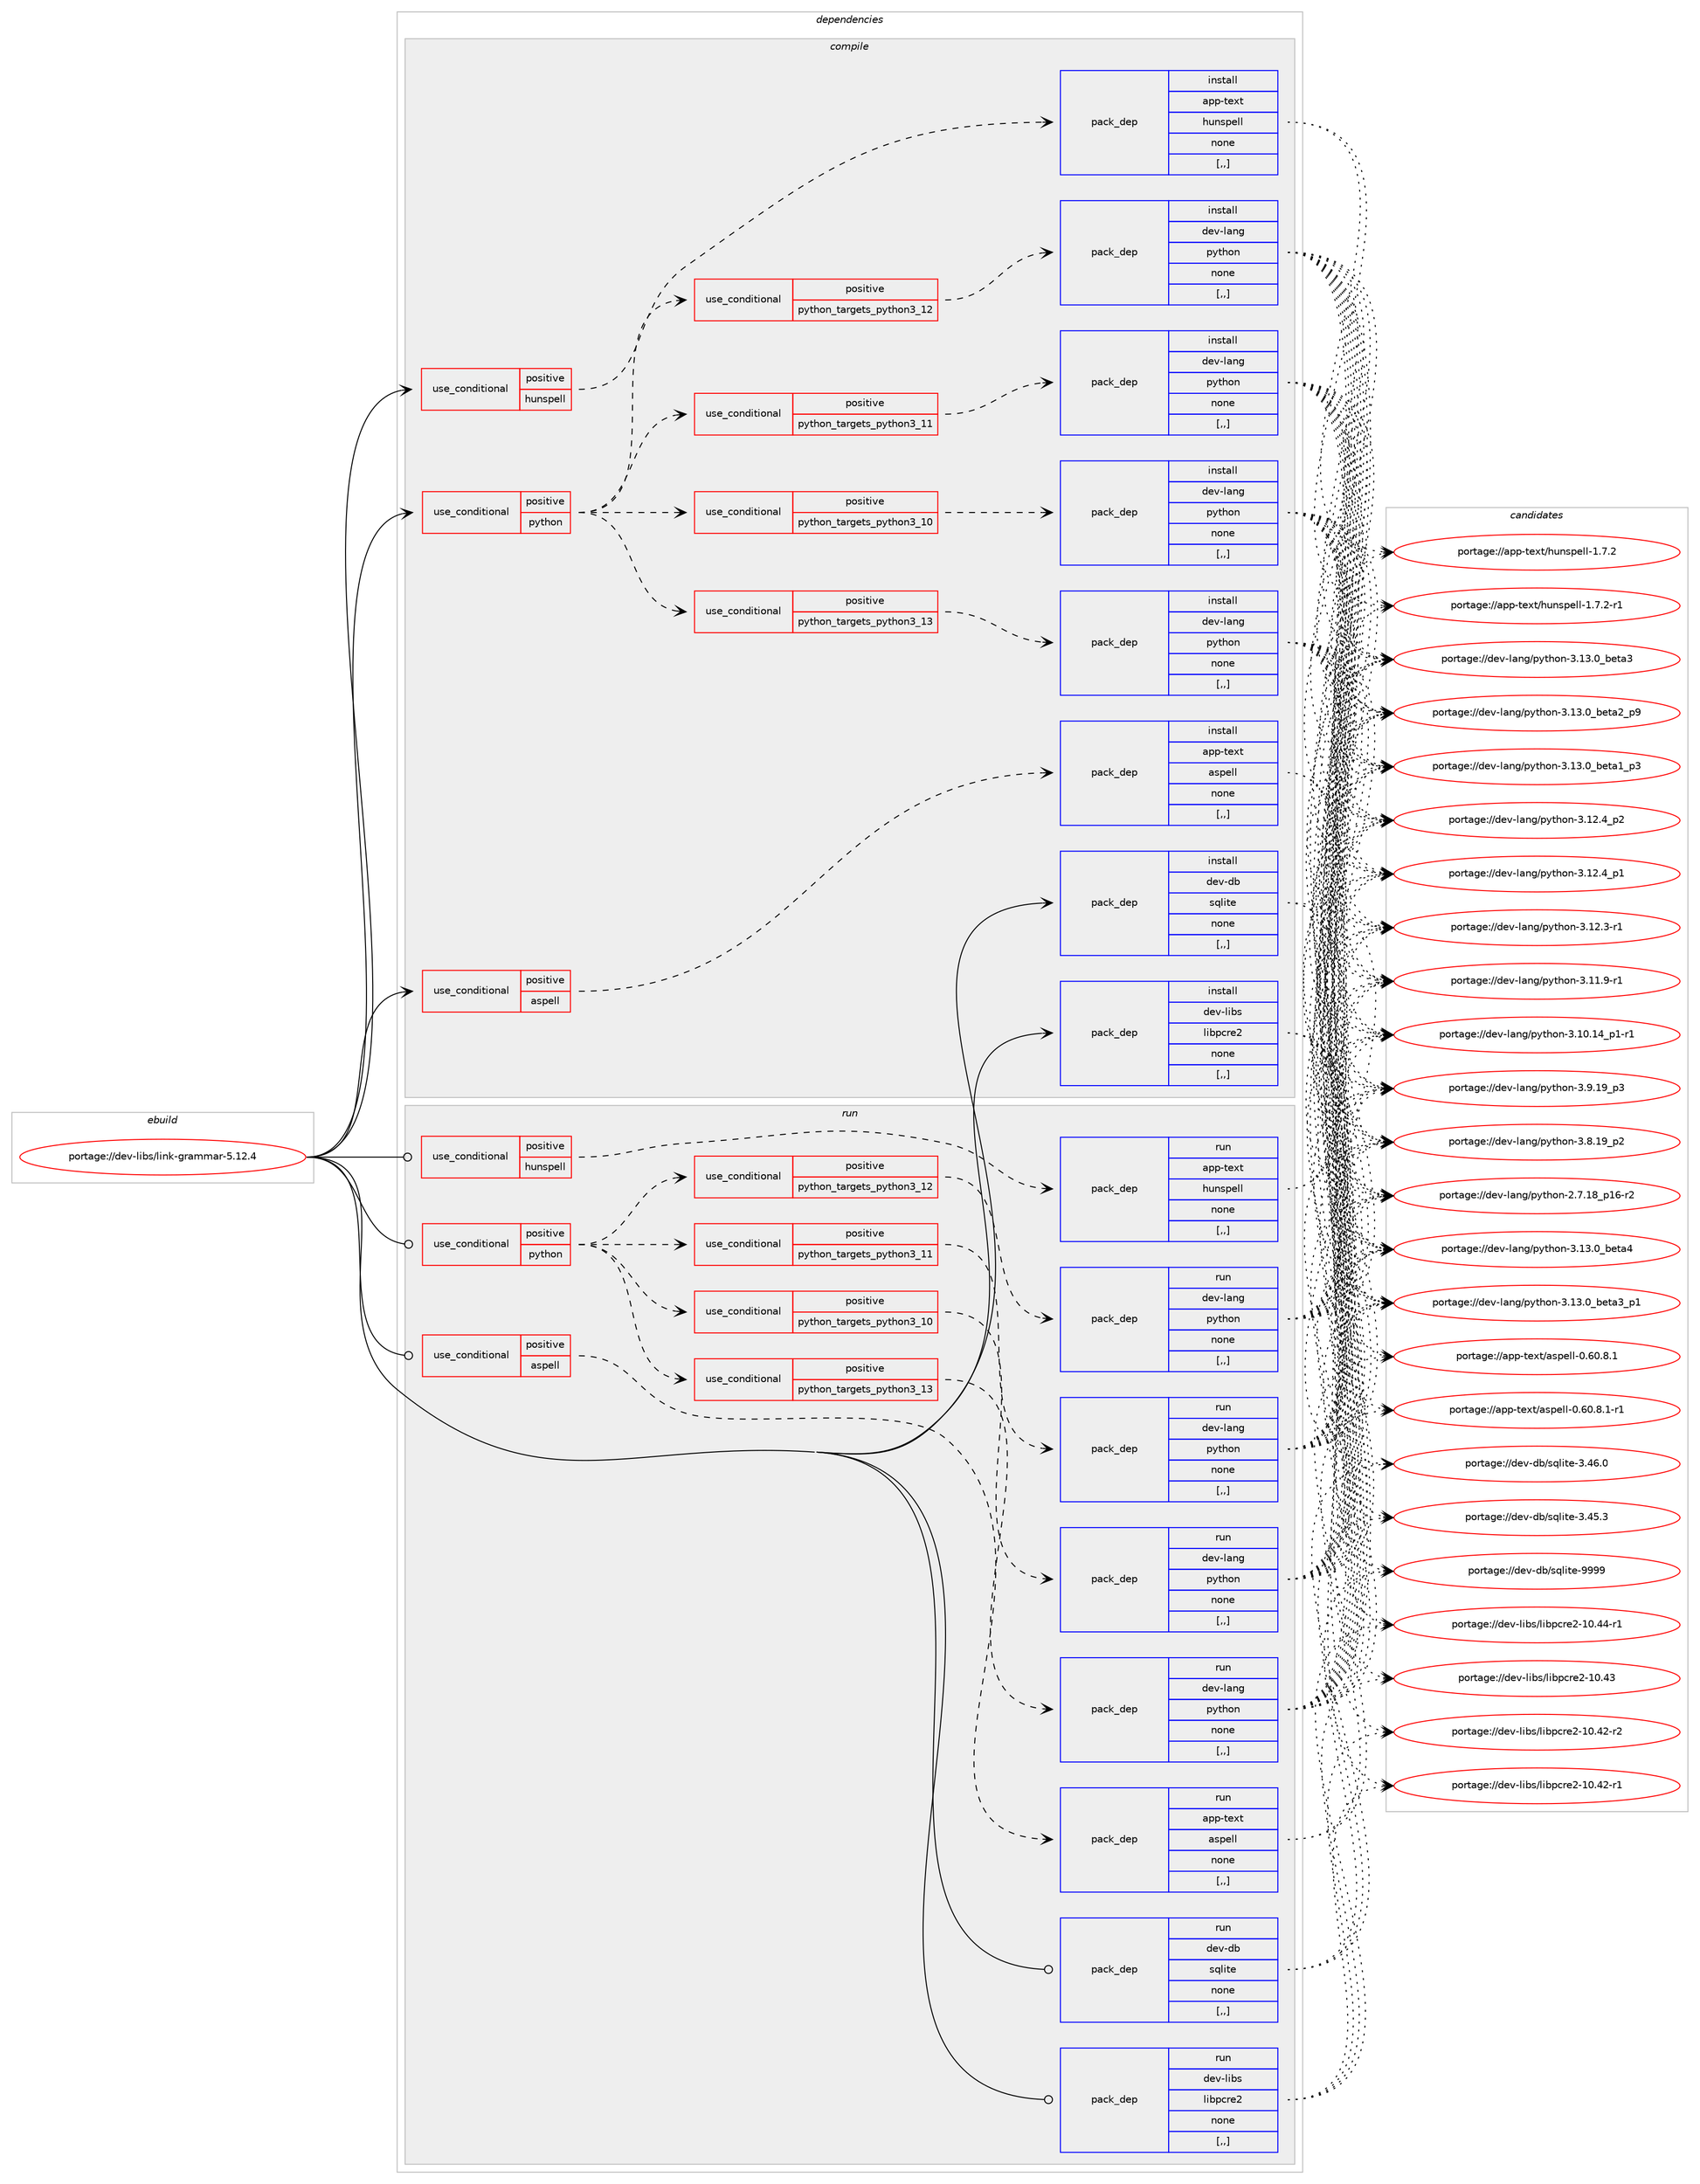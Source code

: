 digraph prolog {

# *************
# Graph options
# *************

newrank=true;
concentrate=true;
compound=true;
graph [rankdir=LR,fontname=Helvetica,fontsize=10,ranksep=1.5];#, ranksep=2.5, nodesep=0.2];
edge  [arrowhead=vee];
node  [fontname=Helvetica,fontsize=10];

# **********
# The ebuild
# **********

subgraph cluster_leftcol {
color=gray;
label=<<i>ebuild</i>>;
id [label="portage://dev-libs/link-grammar-5.12.4", color=red, width=4, href="../dev-libs/link-grammar-5.12.4.svg"];
}

# ****************
# The dependencies
# ****************

subgraph cluster_midcol {
color=gray;
label=<<i>dependencies</i>>;
subgraph cluster_compile {
fillcolor="#eeeeee";
style=filled;
label=<<i>compile</i>>;
subgraph cond27642 {
dependency112433 [label=<<TABLE BORDER="0" CELLBORDER="1" CELLSPACING="0" CELLPADDING="4"><TR><TD ROWSPAN="3" CELLPADDING="10">use_conditional</TD></TR><TR><TD>positive</TD></TR><TR><TD>aspell</TD></TR></TABLE>>, shape=none, color=red];
subgraph pack83594 {
dependency112434 [label=<<TABLE BORDER="0" CELLBORDER="1" CELLSPACING="0" CELLPADDING="4" WIDTH="220"><TR><TD ROWSPAN="6" CELLPADDING="30">pack_dep</TD></TR><TR><TD WIDTH="110">install</TD></TR><TR><TD>app-text</TD></TR><TR><TD>aspell</TD></TR><TR><TD>none</TD></TR><TR><TD>[,,]</TD></TR></TABLE>>, shape=none, color=blue];
}
dependency112433:e -> dependency112434:w [weight=20,style="dashed",arrowhead="vee"];
}
id:e -> dependency112433:w [weight=20,style="solid",arrowhead="vee"];
subgraph cond27643 {
dependency112435 [label=<<TABLE BORDER="0" CELLBORDER="1" CELLSPACING="0" CELLPADDING="4"><TR><TD ROWSPAN="3" CELLPADDING="10">use_conditional</TD></TR><TR><TD>positive</TD></TR><TR><TD>hunspell</TD></TR></TABLE>>, shape=none, color=red];
subgraph pack83595 {
dependency112436 [label=<<TABLE BORDER="0" CELLBORDER="1" CELLSPACING="0" CELLPADDING="4" WIDTH="220"><TR><TD ROWSPAN="6" CELLPADDING="30">pack_dep</TD></TR><TR><TD WIDTH="110">install</TD></TR><TR><TD>app-text</TD></TR><TR><TD>hunspell</TD></TR><TR><TD>none</TD></TR><TR><TD>[,,]</TD></TR></TABLE>>, shape=none, color=blue];
}
dependency112435:e -> dependency112436:w [weight=20,style="dashed",arrowhead="vee"];
}
id:e -> dependency112435:w [weight=20,style="solid",arrowhead="vee"];
subgraph cond27644 {
dependency112437 [label=<<TABLE BORDER="0" CELLBORDER="1" CELLSPACING="0" CELLPADDING="4"><TR><TD ROWSPAN="3" CELLPADDING="10">use_conditional</TD></TR><TR><TD>positive</TD></TR><TR><TD>python</TD></TR></TABLE>>, shape=none, color=red];
subgraph cond27645 {
dependency112438 [label=<<TABLE BORDER="0" CELLBORDER="1" CELLSPACING="0" CELLPADDING="4"><TR><TD ROWSPAN="3" CELLPADDING="10">use_conditional</TD></TR><TR><TD>positive</TD></TR><TR><TD>python_targets_python3_10</TD></TR></TABLE>>, shape=none, color=red];
subgraph pack83596 {
dependency112439 [label=<<TABLE BORDER="0" CELLBORDER="1" CELLSPACING="0" CELLPADDING="4" WIDTH="220"><TR><TD ROWSPAN="6" CELLPADDING="30">pack_dep</TD></TR><TR><TD WIDTH="110">install</TD></TR><TR><TD>dev-lang</TD></TR><TR><TD>python</TD></TR><TR><TD>none</TD></TR><TR><TD>[,,]</TD></TR></TABLE>>, shape=none, color=blue];
}
dependency112438:e -> dependency112439:w [weight=20,style="dashed",arrowhead="vee"];
}
dependency112437:e -> dependency112438:w [weight=20,style="dashed",arrowhead="vee"];
subgraph cond27646 {
dependency112440 [label=<<TABLE BORDER="0" CELLBORDER="1" CELLSPACING="0" CELLPADDING="4"><TR><TD ROWSPAN="3" CELLPADDING="10">use_conditional</TD></TR><TR><TD>positive</TD></TR><TR><TD>python_targets_python3_11</TD></TR></TABLE>>, shape=none, color=red];
subgraph pack83597 {
dependency112441 [label=<<TABLE BORDER="0" CELLBORDER="1" CELLSPACING="0" CELLPADDING="4" WIDTH="220"><TR><TD ROWSPAN="6" CELLPADDING="30">pack_dep</TD></TR><TR><TD WIDTH="110">install</TD></TR><TR><TD>dev-lang</TD></TR><TR><TD>python</TD></TR><TR><TD>none</TD></TR><TR><TD>[,,]</TD></TR></TABLE>>, shape=none, color=blue];
}
dependency112440:e -> dependency112441:w [weight=20,style="dashed",arrowhead="vee"];
}
dependency112437:e -> dependency112440:w [weight=20,style="dashed",arrowhead="vee"];
subgraph cond27647 {
dependency112442 [label=<<TABLE BORDER="0" CELLBORDER="1" CELLSPACING="0" CELLPADDING="4"><TR><TD ROWSPAN="3" CELLPADDING="10">use_conditional</TD></TR><TR><TD>positive</TD></TR><TR><TD>python_targets_python3_12</TD></TR></TABLE>>, shape=none, color=red];
subgraph pack83598 {
dependency112443 [label=<<TABLE BORDER="0" CELLBORDER="1" CELLSPACING="0" CELLPADDING="4" WIDTH="220"><TR><TD ROWSPAN="6" CELLPADDING="30">pack_dep</TD></TR><TR><TD WIDTH="110">install</TD></TR><TR><TD>dev-lang</TD></TR><TR><TD>python</TD></TR><TR><TD>none</TD></TR><TR><TD>[,,]</TD></TR></TABLE>>, shape=none, color=blue];
}
dependency112442:e -> dependency112443:w [weight=20,style="dashed",arrowhead="vee"];
}
dependency112437:e -> dependency112442:w [weight=20,style="dashed",arrowhead="vee"];
subgraph cond27648 {
dependency112444 [label=<<TABLE BORDER="0" CELLBORDER="1" CELLSPACING="0" CELLPADDING="4"><TR><TD ROWSPAN="3" CELLPADDING="10">use_conditional</TD></TR><TR><TD>positive</TD></TR><TR><TD>python_targets_python3_13</TD></TR></TABLE>>, shape=none, color=red];
subgraph pack83599 {
dependency112445 [label=<<TABLE BORDER="0" CELLBORDER="1" CELLSPACING="0" CELLPADDING="4" WIDTH="220"><TR><TD ROWSPAN="6" CELLPADDING="30">pack_dep</TD></TR><TR><TD WIDTH="110">install</TD></TR><TR><TD>dev-lang</TD></TR><TR><TD>python</TD></TR><TR><TD>none</TD></TR><TR><TD>[,,]</TD></TR></TABLE>>, shape=none, color=blue];
}
dependency112444:e -> dependency112445:w [weight=20,style="dashed",arrowhead="vee"];
}
dependency112437:e -> dependency112444:w [weight=20,style="dashed",arrowhead="vee"];
}
id:e -> dependency112437:w [weight=20,style="solid",arrowhead="vee"];
subgraph pack83600 {
dependency112446 [label=<<TABLE BORDER="0" CELLBORDER="1" CELLSPACING="0" CELLPADDING="4" WIDTH="220"><TR><TD ROWSPAN="6" CELLPADDING="30">pack_dep</TD></TR><TR><TD WIDTH="110">install</TD></TR><TR><TD>dev-db</TD></TR><TR><TD>sqlite</TD></TR><TR><TD>none</TD></TR><TR><TD>[,,]</TD></TR></TABLE>>, shape=none, color=blue];
}
id:e -> dependency112446:w [weight=20,style="solid",arrowhead="vee"];
subgraph pack83601 {
dependency112447 [label=<<TABLE BORDER="0" CELLBORDER="1" CELLSPACING="0" CELLPADDING="4" WIDTH="220"><TR><TD ROWSPAN="6" CELLPADDING="30">pack_dep</TD></TR><TR><TD WIDTH="110">install</TD></TR><TR><TD>dev-libs</TD></TR><TR><TD>libpcre2</TD></TR><TR><TD>none</TD></TR><TR><TD>[,,]</TD></TR></TABLE>>, shape=none, color=blue];
}
id:e -> dependency112447:w [weight=20,style="solid",arrowhead="vee"];
}
subgraph cluster_compileandrun {
fillcolor="#eeeeee";
style=filled;
label=<<i>compile and run</i>>;
}
subgraph cluster_run {
fillcolor="#eeeeee";
style=filled;
label=<<i>run</i>>;
subgraph cond27649 {
dependency112448 [label=<<TABLE BORDER="0" CELLBORDER="1" CELLSPACING="0" CELLPADDING="4"><TR><TD ROWSPAN="3" CELLPADDING="10">use_conditional</TD></TR><TR><TD>positive</TD></TR><TR><TD>aspell</TD></TR></TABLE>>, shape=none, color=red];
subgraph pack83602 {
dependency112449 [label=<<TABLE BORDER="0" CELLBORDER="1" CELLSPACING="0" CELLPADDING="4" WIDTH="220"><TR><TD ROWSPAN="6" CELLPADDING="30">pack_dep</TD></TR><TR><TD WIDTH="110">run</TD></TR><TR><TD>app-text</TD></TR><TR><TD>aspell</TD></TR><TR><TD>none</TD></TR><TR><TD>[,,]</TD></TR></TABLE>>, shape=none, color=blue];
}
dependency112448:e -> dependency112449:w [weight=20,style="dashed",arrowhead="vee"];
}
id:e -> dependency112448:w [weight=20,style="solid",arrowhead="odot"];
subgraph cond27650 {
dependency112450 [label=<<TABLE BORDER="0" CELLBORDER="1" CELLSPACING="0" CELLPADDING="4"><TR><TD ROWSPAN="3" CELLPADDING="10">use_conditional</TD></TR><TR><TD>positive</TD></TR><TR><TD>hunspell</TD></TR></TABLE>>, shape=none, color=red];
subgraph pack83603 {
dependency112451 [label=<<TABLE BORDER="0" CELLBORDER="1" CELLSPACING="0" CELLPADDING="4" WIDTH="220"><TR><TD ROWSPAN="6" CELLPADDING="30">pack_dep</TD></TR><TR><TD WIDTH="110">run</TD></TR><TR><TD>app-text</TD></TR><TR><TD>hunspell</TD></TR><TR><TD>none</TD></TR><TR><TD>[,,]</TD></TR></TABLE>>, shape=none, color=blue];
}
dependency112450:e -> dependency112451:w [weight=20,style="dashed",arrowhead="vee"];
}
id:e -> dependency112450:w [weight=20,style="solid",arrowhead="odot"];
subgraph cond27651 {
dependency112452 [label=<<TABLE BORDER="0" CELLBORDER="1" CELLSPACING="0" CELLPADDING="4"><TR><TD ROWSPAN="3" CELLPADDING="10">use_conditional</TD></TR><TR><TD>positive</TD></TR><TR><TD>python</TD></TR></TABLE>>, shape=none, color=red];
subgraph cond27652 {
dependency112453 [label=<<TABLE BORDER="0" CELLBORDER="1" CELLSPACING="0" CELLPADDING="4"><TR><TD ROWSPAN="3" CELLPADDING="10">use_conditional</TD></TR><TR><TD>positive</TD></TR><TR><TD>python_targets_python3_10</TD></TR></TABLE>>, shape=none, color=red];
subgraph pack83604 {
dependency112454 [label=<<TABLE BORDER="0" CELLBORDER="1" CELLSPACING="0" CELLPADDING="4" WIDTH="220"><TR><TD ROWSPAN="6" CELLPADDING="30">pack_dep</TD></TR><TR><TD WIDTH="110">run</TD></TR><TR><TD>dev-lang</TD></TR><TR><TD>python</TD></TR><TR><TD>none</TD></TR><TR><TD>[,,]</TD></TR></TABLE>>, shape=none, color=blue];
}
dependency112453:e -> dependency112454:w [weight=20,style="dashed",arrowhead="vee"];
}
dependency112452:e -> dependency112453:w [weight=20,style="dashed",arrowhead="vee"];
subgraph cond27653 {
dependency112455 [label=<<TABLE BORDER="0" CELLBORDER="1" CELLSPACING="0" CELLPADDING="4"><TR><TD ROWSPAN="3" CELLPADDING="10">use_conditional</TD></TR><TR><TD>positive</TD></TR><TR><TD>python_targets_python3_11</TD></TR></TABLE>>, shape=none, color=red];
subgraph pack83605 {
dependency112456 [label=<<TABLE BORDER="0" CELLBORDER="1" CELLSPACING="0" CELLPADDING="4" WIDTH="220"><TR><TD ROWSPAN="6" CELLPADDING="30">pack_dep</TD></TR><TR><TD WIDTH="110">run</TD></TR><TR><TD>dev-lang</TD></TR><TR><TD>python</TD></TR><TR><TD>none</TD></TR><TR><TD>[,,]</TD></TR></TABLE>>, shape=none, color=blue];
}
dependency112455:e -> dependency112456:w [weight=20,style="dashed",arrowhead="vee"];
}
dependency112452:e -> dependency112455:w [weight=20,style="dashed",arrowhead="vee"];
subgraph cond27654 {
dependency112457 [label=<<TABLE BORDER="0" CELLBORDER="1" CELLSPACING="0" CELLPADDING="4"><TR><TD ROWSPAN="3" CELLPADDING="10">use_conditional</TD></TR><TR><TD>positive</TD></TR><TR><TD>python_targets_python3_12</TD></TR></TABLE>>, shape=none, color=red];
subgraph pack83606 {
dependency112458 [label=<<TABLE BORDER="0" CELLBORDER="1" CELLSPACING="0" CELLPADDING="4" WIDTH="220"><TR><TD ROWSPAN="6" CELLPADDING="30">pack_dep</TD></TR><TR><TD WIDTH="110">run</TD></TR><TR><TD>dev-lang</TD></TR><TR><TD>python</TD></TR><TR><TD>none</TD></TR><TR><TD>[,,]</TD></TR></TABLE>>, shape=none, color=blue];
}
dependency112457:e -> dependency112458:w [weight=20,style="dashed",arrowhead="vee"];
}
dependency112452:e -> dependency112457:w [weight=20,style="dashed",arrowhead="vee"];
subgraph cond27655 {
dependency112459 [label=<<TABLE BORDER="0" CELLBORDER="1" CELLSPACING="0" CELLPADDING="4"><TR><TD ROWSPAN="3" CELLPADDING="10">use_conditional</TD></TR><TR><TD>positive</TD></TR><TR><TD>python_targets_python3_13</TD></TR></TABLE>>, shape=none, color=red];
subgraph pack83607 {
dependency112460 [label=<<TABLE BORDER="0" CELLBORDER="1" CELLSPACING="0" CELLPADDING="4" WIDTH="220"><TR><TD ROWSPAN="6" CELLPADDING="30">pack_dep</TD></TR><TR><TD WIDTH="110">run</TD></TR><TR><TD>dev-lang</TD></TR><TR><TD>python</TD></TR><TR><TD>none</TD></TR><TR><TD>[,,]</TD></TR></TABLE>>, shape=none, color=blue];
}
dependency112459:e -> dependency112460:w [weight=20,style="dashed",arrowhead="vee"];
}
dependency112452:e -> dependency112459:w [weight=20,style="dashed",arrowhead="vee"];
}
id:e -> dependency112452:w [weight=20,style="solid",arrowhead="odot"];
subgraph pack83608 {
dependency112461 [label=<<TABLE BORDER="0" CELLBORDER="1" CELLSPACING="0" CELLPADDING="4" WIDTH="220"><TR><TD ROWSPAN="6" CELLPADDING="30">pack_dep</TD></TR><TR><TD WIDTH="110">run</TD></TR><TR><TD>dev-db</TD></TR><TR><TD>sqlite</TD></TR><TR><TD>none</TD></TR><TR><TD>[,,]</TD></TR></TABLE>>, shape=none, color=blue];
}
id:e -> dependency112461:w [weight=20,style="solid",arrowhead="odot"];
subgraph pack83609 {
dependency112462 [label=<<TABLE BORDER="0" CELLBORDER="1" CELLSPACING="0" CELLPADDING="4" WIDTH="220"><TR><TD ROWSPAN="6" CELLPADDING="30">pack_dep</TD></TR><TR><TD WIDTH="110">run</TD></TR><TR><TD>dev-libs</TD></TR><TR><TD>libpcre2</TD></TR><TR><TD>none</TD></TR><TR><TD>[,,]</TD></TR></TABLE>>, shape=none, color=blue];
}
id:e -> dependency112462:w [weight=20,style="solid",arrowhead="odot"];
}
}

# **************
# The candidates
# **************

subgraph cluster_choices {
rank=same;
color=gray;
label=<<i>candidates</i>>;

subgraph choice83594 {
color=black;
nodesep=1;
choice971121124511610112011647971151121011081084548465448465646494511449 [label="portage://app-text/aspell-0.60.8.1-r1", color=red, width=4,href="../app-text/aspell-0.60.8.1-r1.svg"];
choice97112112451161011201164797115112101108108454846544846564649 [label="portage://app-text/aspell-0.60.8.1", color=red, width=4,href="../app-text/aspell-0.60.8.1.svg"];
dependency112434:e -> choice971121124511610112011647971151121011081084548465448465646494511449:w [style=dotted,weight="100"];
dependency112434:e -> choice97112112451161011201164797115112101108108454846544846564649:w [style=dotted,weight="100"];
}
subgraph choice83595 {
color=black;
nodesep=1;
choice9711211245116101120116471041171101151121011081084549465546504511449 [label="portage://app-text/hunspell-1.7.2-r1", color=red, width=4,href="../app-text/hunspell-1.7.2-r1.svg"];
choice971121124511610112011647104117110115112101108108454946554650 [label="portage://app-text/hunspell-1.7.2", color=red, width=4,href="../app-text/hunspell-1.7.2.svg"];
dependency112436:e -> choice9711211245116101120116471041171101151121011081084549465546504511449:w [style=dotted,weight="100"];
dependency112436:e -> choice971121124511610112011647104117110115112101108108454946554650:w [style=dotted,weight="100"];
}
subgraph choice83596 {
color=black;
nodesep=1;
choice1001011184510897110103471121211161041111104551464951464895981011169752 [label="portage://dev-lang/python-3.13.0_beta4", color=red, width=4,href="../dev-lang/python-3.13.0_beta4.svg"];
choice10010111845108971101034711212111610411111045514649514648959810111697519511249 [label="portage://dev-lang/python-3.13.0_beta3_p1", color=red, width=4,href="../dev-lang/python-3.13.0_beta3_p1.svg"];
choice1001011184510897110103471121211161041111104551464951464895981011169751 [label="portage://dev-lang/python-3.13.0_beta3", color=red, width=4,href="../dev-lang/python-3.13.0_beta3.svg"];
choice10010111845108971101034711212111610411111045514649514648959810111697509511257 [label="portage://dev-lang/python-3.13.0_beta2_p9", color=red, width=4,href="../dev-lang/python-3.13.0_beta2_p9.svg"];
choice10010111845108971101034711212111610411111045514649514648959810111697499511251 [label="portage://dev-lang/python-3.13.0_beta1_p3", color=red, width=4,href="../dev-lang/python-3.13.0_beta1_p3.svg"];
choice100101118451089711010347112121116104111110455146495046529511250 [label="portage://dev-lang/python-3.12.4_p2", color=red, width=4,href="../dev-lang/python-3.12.4_p2.svg"];
choice100101118451089711010347112121116104111110455146495046529511249 [label="portage://dev-lang/python-3.12.4_p1", color=red, width=4,href="../dev-lang/python-3.12.4_p1.svg"];
choice100101118451089711010347112121116104111110455146495046514511449 [label="portage://dev-lang/python-3.12.3-r1", color=red, width=4,href="../dev-lang/python-3.12.3-r1.svg"];
choice100101118451089711010347112121116104111110455146494946574511449 [label="portage://dev-lang/python-3.11.9-r1", color=red, width=4,href="../dev-lang/python-3.11.9-r1.svg"];
choice100101118451089711010347112121116104111110455146494846495295112494511449 [label="portage://dev-lang/python-3.10.14_p1-r1", color=red, width=4,href="../dev-lang/python-3.10.14_p1-r1.svg"];
choice100101118451089711010347112121116104111110455146574649579511251 [label="portage://dev-lang/python-3.9.19_p3", color=red, width=4,href="../dev-lang/python-3.9.19_p3.svg"];
choice100101118451089711010347112121116104111110455146564649579511250 [label="portage://dev-lang/python-3.8.19_p2", color=red, width=4,href="../dev-lang/python-3.8.19_p2.svg"];
choice100101118451089711010347112121116104111110455046554649569511249544511450 [label="portage://dev-lang/python-2.7.18_p16-r2", color=red, width=4,href="../dev-lang/python-2.7.18_p16-r2.svg"];
dependency112439:e -> choice1001011184510897110103471121211161041111104551464951464895981011169752:w [style=dotted,weight="100"];
dependency112439:e -> choice10010111845108971101034711212111610411111045514649514648959810111697519511249:w [style=dotted,weight="100"];
dependency112439:e -> choice1001011184510897110103471121211161041111104551464951464895981011169751:w [style=dotted,weight="100"];
dependency112439:e -> choice10010111845108971101034711212111610411111045514649514648959810111697509511257:w [style=dotted,weight="100"];
dependency112439:e -> choice10010111845108971101034711212111610411111045514649514648959810111697499511251:w [style=dotted,weight="100"];
dependency112439:e -> choice100101118451089711010347112121116104111110455146495046529511250:w [style=dotted,weight="100"];
dependency112439:e -> choice100101118451089711010347112121116104111110455146495046529511249:w [style=dotted,weight="100"];
dependency112439:e -> choice100101118451089711010347112121116104111110455146495046514511449:w [style=dotted,weight="100"];
dependency112439:e -> choice100101118451089711010347112121116104111110455146494946574511449:w [style=dotted,weight="100"];
dependency112439:e -> choice100101118451089711010347112121116104111110455146494846495295112494511449:w [style=dotted,weight="100"];
dependency112439:e -> choice100101118451089711010347112121116104111110455146574649579511251:w [style=dotted,weight="100"];
dependency112439:e -> choice100101118451089711010347112121116104111110455146564649579511250:w [style=dotted,weight="100"];
dependency112439:e -> choice100101118451089711010347112121116104111110455046554649569511249544511450:w [style=dotted,weight="100"];
}
subgraph choice83597 {
color=black;
nodesep=1;
choice1001011184510897110103471121211161041111104551464951464895981011169752 [label="portage://dev-lang/python-3.13.0_beta4", color=red, width=4,href="../dev-lang/python-3.13.0_beta4.svg"];
choice10010111845108971101034711212111610411111045514649514648959810111697519511249 [label="portage://dev-lang/python-3.13.0_beta3_p1", color=red, width=4,href="../dev-lang/python-3.13.0_beta3_p1.svg"];
choice1001011184510897110103471121211161041111104551464951464895981011169751 [label="portage://dev-lang/python-3.13.0_beta3", color=red, width=4,href="../dev-lang/python-3.13.0_beta3.svg"];
choice10010111845108971101034711212111610411111045514649514648959810111697509511257 [label="portage://dev-lang/python-3.13.0_beta2_p9", color=red, width=4,href="../dev-lang/python-3.13.0_beta2_p9.svg"];
choice10010111845108971101034711212111610411111045514649514648959810111697499511251 [label="portage://dev-lang/python-3.13.0_beta1_p3", color=red, width=4,href="../dev-lang/python-3.13.0_beta1_p3.svg"];
choice100101118451089711010347112121116104111110455146495046529511250 [label="portage://dev-lang/python-3.12.4_p2", color=red, width=4,href="../dev-lang/python-3.12.4_p2.svg"];
choice100101118451089711010347112121116104111110455146495046529511249 [label="portage://dev-lang/python-3.12.4_p1", color=red, width=4,href="../dev-lang/python-3.12.4_p1.svg"];
choice100101118451089711010347112121116104111110455146495046514511449 [label="portage://dev-lang/python-3.12.3-r1", color=red, width=4,href="../dev-lang/python-3.12.3-r1.svg"];
choice100101118451089711010347112121116104111110455146494946574511449 [label="portage://dev-lang/python-3.11.9-r1", color=red, width=4,href="../dev-lang/python-3.11.9-r1.svg"];
choice100101118451089711010347112121116104111110455146494846495295112494511449 [label="portage://dev-lang/python-3.10.14_p1-r1", color=red, width=4,href="../dev-lang/python-3.10.14_p1-r1.svg"];
choice100101118451089711010347112121116104111110455146574649579511251 [label="portage://dev-lang/python-3.9.19_p3", color=red, width=4,href="../dev-lang/python-3.9.19_p3.svg"];
choice100101118451089711010347112121116104111110455146564649579511250 [label="portage://dev-lang/python-3.8.19_p2", color=red, width=4,href="../dev-lang/python-3.8.19_p2.svg"];
choice100101118451089711010347112121116104111110455046554649569511249544511450 [label="portage://dev-lang/python-2.7.18_p16-r2", color=red, width=4,href="../dev-lang/python-2.7.18_p16-r2.svg"];
dependency112441:e -> choice1001011184510897110103471121211161041111104551464951464895981011169752:w [style=dotted,weight="100"];
dependency112441:e -> choice10010111845108971101034711212111610411111045514649514648959810111697519511249:w [style=dotted,weight="100"];
dependency112441:e -> choice1001011184510897110103471121211161041111104551464951464895981011169751:w [style=dotted,weight="100"];
dependency112441:e -> choice10010111845108971101034711212111610411111045514649514648959810111697509511257:w [style=dotted,weight="100"];
dependency112441:e -> choice10010111845108971101034711212111610411111045514649514648959810111697499511251:w [style=dotted,weight="100"];
dependency112441:e -> choice100101118451089711010347112121116104111110455146495046529511250:w [style=dotted,weight="100"];
dependency112441:e -> choice100101118451089711010347112121116104111110455146495046529511249:w [style=dotted,weight="100"];
dependency112441:e -> choice100101118451089711010347112121116104111110455146495046514511449:w [style=dotted,weight="100"];
dependency112441:e -> choice100101118451089711010347112121116104111110455146494946574511449:w [style=dotted,weight="100"];
dependency112441:e -> choice100101118451089711010347112121116104111110455146494846495295112494511449:w [style=dotted,weight="100"];
dependency112441:e -> choice100101118451089711010347112121116104111110455146574649579511251:w [style=dotted,weight="100"];
dependency112441:e -> choice100101118451089711010347112121116104111110455146564649579511250:w [style=dotted,weight="100"];
dependency112441:e -> choice100101118451089711010347112121116104111110455046554649569511249544511450:w [style=dotted,weight="100"];
}
subgraph choice83598 {
color=black;
nodesep=1;
choice1001011184510897110103471121211161041111104551464951464895981011169752 [label="portage://dev-lang/python-3.13.0_beta4", color=red, width=4,href="../dev-lang/python-3.13.0_beta4.svg"];
choice10010111845108971101034711212111610411111045514649514648959810111697519511249 [label="portage://dev-lang/python-3.13.0_beta3_p1", color=red, width=4,href="../dev-lang/python-3.13.0_beta3_p1.svg"];
choice1001011184510897110103471121211161041111104551464951464895981011169751 [label="portage://dev-lang/python-3.13.0_beta3", color=red, width=4,href="../dev-lang/python-3.13.0_beta3.svg"];
choice10010111845108971101034711212111610411111045514649514648959810111697509511257 [label="portage://dev-lang/python-3.13.0_beta2_p9", color=red, width=4,href="../dev-lang/python-3.13.0_beta2_p9.svg"];
choice10010111845108971101034711212111610411111045514649514648959810111697499511251 [label="portage://dev-lang/python-3.13.0_beta1_p3", color=red, width=4,href="../dev-lang/python-3.13.0_beta1_p3.svg"];
choice100101118451089711010347112121116104111110455146495046529511250 [label="portage://dev-lang/python-3.12.4_p2", color=red, width=4,href="../dev-lang/python-3.12.4_p2.svg"];
choice100101118451089711010347112121116104111110455146495046529511249 [label="portage://dev-lang/python-3.12.4_p1", color=red, width=4,href="../dev-lang/python-3.12.4_p1.svg"];
choice100101118451089711010347112121116104111110455146495046514511449 [label="portage://dev-lang/python-3.12.3-r1", color=red, width=4,href="../dev-lang/python-3.12.3-r1.svg"];
choice100101118451089711010347112121116104111110455146494946574511449 [label="portage://dev-lang/python-3.11.9-r1", color=red, width=4,href="../dev-lang/python-3.11.9-r1.svg"];
choice100101118451089711010347112121116104111110455146494846495295112494511449 [label="portage://dev-lang/python-3.10.14_p1-r1", color=red, width=4,href="../dev-lang/python-3.10.14_p1-r1.svg"];
choice100101118451089711010347112121116104111110455146574649579511251 [label="portage://dev-lang/python-3.9.19_p3", color=red, width=4,href="../dev-lang/python-3.9.19_p3.svg"];
choice100101118451089711010347112121116104111110455146564649579511250 [label="portage://dev-lang/python-3.8.19_p2", color=red, width=4,href="../dev-lang/python-3.8.19_p2.svg"];
choice100101118451089711010347112121116104111110455046554649569511249544511450 [label="portage://dev-lang/python-2.7.18_p16-r2", color=red, width=4,href="../dev-lang/python-2.7.18_p16-r2.svg"];
dependency112443:e -> choice1001011184510897110103471121211161041111104551464951464895981011169752:w [style=dotted,weight="100"];
dependency112443:e -> choice10010111845108971101034711212111610411111045514649514648959810111697519511249:w [style=dotted,weight="100"];
dependency112443:e -> choice1001011184510897110103471121211161041111104551464951464895981011169751:w [style=dotted,weight="100"];
dependency112443:e -> choice10010111845108971101034711212111610411111045514649514648959810111697509511257:w [style=dotted,weight="100"];
dependency112443:e -> choice10010111845108971101034711212111610411111045514649514648959810111697499511251:w [style=dotted,weight="100"];
dependency112443:e -> choice100101118451089711010347112121116104111110455146495046529511250:w [style=dotted,weight="100"];
dependency112443:e -> choice100101118451089711010347112121116104111110455146495046529511249:w [style=dotted,weight="100"];
dependency112443:e -> choice100101118451089711010347112121116104111110455146495046514511449:w [style=dotted,weight="100"];
dependency112443:e -> choice100101118451089711010347112121116104111110455146494946574511449:w [style=dotted,weight="100"];
dependency112443:e -> choice100101118451089711010347112121116104111110455146494846495295112494511449:w [style=dotted,weight="100"];
dependency112443:e -> choice100101118451089711010347112121116104111110455146574649579511251:w [style=dotted,weight="100"];
dependency112443:e -> choice100101118451089711010347112121116104111110455146564649579511250:w [style=dotted,weight="100"];
dependency112443:e -> choice100101118451089711010347112121116104111110455046554649569511249544511450:w [style=dotted,weight="100"];
}
subgraph choice83599 {
color=black;
nodesep=1;
choice1001011184510897110103471121211161041111104551464951464895981011169752 [label="portage://dev-lang/python-3.13.0_beta4", color=red, width=4,href="../dev-lang/python-3.13.0_beta4.svg"];
choice10010111845108971101034711212111610411111045514649514648959810111697519511249 [label="portage://dev-lang/python-3.13.0_beta3_p1", color=red, width=4,href="../dev-lang/python-3.13.0_beta3_p1.svg"];
choice1001011184510897110103471121211161041111104551464951464895981011169751 [label="portage://dev-lang/python-3.13.0_beta3", color=red, width=4,href="../dev-lang/python-3.13.0_beta3.svg"];
choice10010111845108971101034711212111610411111045514649514648959810111697509511257 [label="portage://dev-lang/python-3.13.0_beta2_p9", color=red, width=4,href="../dev-lang/python-3.13.0_beta2_p9.svg"];
choice10010111845108971101034711212111610411111045514649514648959810111697499511251 [label="portage://dev-lang/python-3.13.0_beta1_p3", color=red, width=4,href="../dev-lang/python-3.13.0_beta1_p3.svg"];
choice100101118451089711010347112121116104111110455146495046529511250 [label="portage://dev-lang/python-3.12.4_p2", color=red, width=4,href="../dev-lang/python-3.12.4_p2.svg"];
choice100101118451089711010347112121116104111110455146495046529511249 [label="portage://dev-lang/python-3.12.4_p1", color=red, width=4,href="../dev-lang/python-3.12.4_p1.svg"];
choice100101118451089711010347112121116104111110455146495046514511449 [label="portage://dev-lang/python-3.12.3-r1", color=red, width=4,href="../dev-lang/python-3.12.3-r1.svg"];
choice100101118451089711010347112121116104111110455146494946574511449 [label="portage://dev-lang/python-3.11.9-r1", color=red, width=4,href="../dev-lang/python-3.11.9-r1.svg"];
choice100101118451089711010347112121116104111110455146494846495295112494511449 [label="portage://dev-lang/python-3.10.14_p1-r1", color=red, width=4,href="../dev-lang/python-3.10.14_p1-r1.svg"];
choice100101118451089711010347112121116104111110455146574649579511251 [label="portage://dev-lang/python-3.9.19_p3", color=red, width=4,href="../dev-lang/python-3.9.19_p3.svg"];
choice100101118451089711010347112121116104111110455146564649579511250 [label="portage://dev-lang/python-3.8.19_p2", color=red, width=4,href="../dev-lang/python-3.8.19_p2.svg"];
choice100101118451089711010347112121116104111110455046554649569511249544511450 [label="portage://dev-lang/python-2.7.18_p16-r2", color=red, width=4,href="../dev-lang/python-2.7.18_p16-r2.svg"];
dependency112445:e -> choice1001011184510897110103471121211161041111104551464951464895981011169752:w [style=dotted,weight="100"];
dependency112445:e -> choice10010111845108971101034711212111610411111045514649514648959810111697519511249:w [style=dotted,weight="100"];
dependency112445:e -> choice1001011184510897110103471121211161041111104551464951464895981011169751:w [style=dotted,weight="100"];
dependency112445:e -> choice10010111845108971101034711212111610411111045514649514648959810111697509511257:w [style=dotted,weight="100"];
dependency112445:e -> choice10010111845108971101034711212111610411111045514649514648959810111697499511251:w [style=dotted,weight="100"];
dependency112445:e -> choice100101118451089711010347112121116104111110455146495046529511250:w [style=dotted,weight="100"];
dependency112445:e -> choice100101118451089711010347112121116104111110455146495046529511249:w [style=dotted,weight="100"];
dependency112445:e -> choice100101118451089711010347112121116104111110455146495046514511449:w [style=dotted,weight="100"];
dependency112445:e -> choice100101118451089711010347112121116104111110455146494946574511449:w [style=dotted,weight="100"];
dependency112445:e -> choice100101118451089711010347112121116104111110455146494846495295112494511449:w [style=dotted,weight="100"];
dependency112445:e -> choice100101118451089711010347112121116104111110455146574649579511251:w [style=dotted,weight="100"];
dependency112445:e -> choice100101118451089711010347112121116104111110455146564649579511250:w [style=dotted,weight="100"];
dependency112445:e -> choice100101118451089711010347112121116104111110455046554649569511249544511450:w [style=dotted,weight="100"];
}
subgraph choice83600 {
color=black;
nodesep=1;
choice1001011184510098471151131081051161014557575757 [label="portage://dev-db/sqlite-9999", color=red, width=4,href="../dev-db/sqlite-9999.svg"];
choice10010111845100984711511310810511610145514652544648 [label="portage://dev-db/sqlite-3.46.0", color=red, width=4,href="../dev-db/sqlite-3.46.0.svg"];
choice10010111845100984711511310810511610145514652534651 [label="portage://dev-db/sqlite-3.45.3", color=red, width=4,href="../dev-db/sqlite-3.45.3.svg"];
dependency112446:e -> choice1001011184510098471151131081051161014557575757:w [style=dotted,weight="100"];
dependency112446:e -> choice10010111845100984711511310810511610145514652544648:w [style=dotted,weight="100"];
dependency112446:e -> choice10010111845100984711511310810511610145514652534651:w [style=dotted,weight="100"];
}
subgraph choice83601 {
color=black;
nodesep=1;
choice1001011184510810598115471081059811299114101504549484652524511449 [label="portage://dev-libs/libpcre2-10.44-r1", color=red, width=4,href="../dev-libs/libpcre2-10.44-r1.svg"];
choice100101118451081059811547108105981129911410150454948465251 [label="portage://dev-libs/libpcre2-10.43", color=red, width=4,href="../dev-libs/libpcre2-10.43.svg"];
choice1001011184510810598115471081059811299114101504549484652504511450 [label="portage://dev-libs/libpcre2-10.42-r2", color=red, width=4,href="../dev-libs/libpcre2-10.42-r2.svg"];
choice1001011184510810598115471081059811299114101504549484652504511449 [label="portage://dev-libs/libpcre2-10.42-r1", color=red, width=4,href="../dev-libs/libpcre2-10.42-r1.svg"];
dependency112447:e -> choice1001011184510810598115471081059811299114101504549484652524511449:w [style=dotted,weight="100"];
dependency112447:e -> choice100101118451081059811547108105981129911410150454948465251:w [style=dotted,weight="100"];
dependency112447:e -> choice1001011184510810598115471081059811299114101504549484652504511450:w [style=dotted,weight="100"];
dependency112447:e -> choice1001011184510810598115471081059811299114101504549484652504511449:w [style=dotted,weight="100"];
}
subgraph choice83602 {
color=black;
nodesep=1;
choice971121124511610112011647971151121011081084548465448465646494511449 [label="portage://app-text/aspell-0.60.8.1-r1", color=red, width=4,href="../app-text/aspell-0.60.8.1-r1.svg"];
choice97112112451161011201164797115112101108108454846544846564649 [label="portage://app-text/aspell-0.60.8.1", color=red, width=4,href="../app-text/aspell-0.60.8.1.svg"];
dependency112449:e -> choice971121124511610112011647971151121011081084548465448465646494511449:w [style=dotted,weight="100"];
dependency112449:e -> choice97112112451161011201164797115112101108108454846544846564649:w [style=dotted,weight="100"];
}
subgraph choice83603 {
color=black;
nodesep=1;
choice9711211245116101120116471041171101151121011081084549465546504511449 [label="portage://app-text/hunspell-1.7.2-r1", color=red, width=4,href="../app-text/hunspell-1.7.2-r1.svg"];
choice971121124511610112011647104117110115112101108108454946554650 [label="portage://app-text/hunspell-1.7.2", color=red, width=4,href="../app-text/hunspell-1.7.2.svg"];
dependency112451:e -> choice9711211245116101120116471041171101151121011081084549465546504511449:w [style=dotted,weight="100"];
dependency112451:e -> choice971121124511610112011647104117110115112101108108454946554650:w [style=dotted,weight="100"];
}
subgraph choice83604 {
color=black;
nodesep=1;
choice1001011184510897110103471121211161041111104551464951464895981011169752 [label="portage://dev-lang/python-3.13.0_beta4", color=red, width=4,href="../dev-lang/python-3.13.0_beta4.svg"];
choice10010111845108971101034711212111610411111045514649514648959810111697519511249 [label="portage://dev-lang/python-3.13.0_beta3_p1", color=red, width=4,href="../dev-lang/python-3.13.0_beta3_p1.svg"];
choice1001011184510897110103471121211161041111104551464951464895981011169751 [label="portage://dev-lang/python-3.13.0_beta3", color=red, width=4,href="../dev-lang/python-3.13.0_beta3.svg"];
choice10010111845108971101034711212111610411111045514649514648959810111697509511257 [label="portage://dev-lang/python-3.13.0_beta2_p9", color=red, width=4,href="../dev-lang/python-3.13.0_beta2_p9.svg"];
choice10010111845108971101034711212111610411111045514649514648959810111697499511251 [label="portage://dev-lang/python-3.13.0_beta1_p3", color=red, width=4,href="../dev-lang/python-3.13.0_beta1_p3.svg"];
choice100101118451089711010347112121116104111110455146495046529511250 [label="portage://dev-lang/python-3.12.4_p2", color=red, width=4,href="../dev-lang/python-3.12.4_p2.svg"];
choice100101118451089711010347112121116104111110455146495046529511249 [label="portage://dev-lang/python-3.12.4_p1", color=red, width=4,href="../dev-lang/python-3.12.4_p1.svg"];
choice100101118451089711010347112121116104111110455146495046514511449 [label="portage://dev-lang/python-3.12.3-r1", color=red, width=4,href="../dev-lang/python-3.12.3-r1.svg"];
choice100101118451089711010347112121116104111110455146494946574511449 [label="portage://dev-lang/python-3.11.9-r1", color=red, width=4,href="../dev-lang/python-3.11.9-r1.svg"];
choice100101118451089711010347112121116104111110455146494846495295112494511449 [label="portage://dev-lang/python-3.10.14_p1-r1", color=red, width=4,href="../dev-lang/python-3.10.14_p1-r1.svg"];
choice100101118451089711010347112121116104111110455146574649579511251 [label="portage://dev-lang/python-3.9.19_p3", color=red, width=4,href="../dev-lang/python-3.9.19_p3.svg"];
choice100101118451089711010347112121116104111110455146564649579511250 [label="portage://dev-lang/python-3.8.19_p2", color=red, width=4,href="../dev-lang/python-3.8.19_p2.svg"];
choice100101118451089711010347112121116104111110455046554649569511249544511450 [label="portage://dev-lang/python-2.7.18_p16-r2", color=red, width=4,href="../dev-lang/python-2.7.18_p16-r2.svg"];
dependency112454:e -> choice1001011184510897110103471121211161041111104551464951464895981011169752:w [style=dotted,weight="100"];
dependency112454:e -> choice10010111845108971101034711212111610411111045514649514648959810111697519511249:w [style=dotted,weight="100"];
dependency112454:e -> choice1001011184510897110103471121211161041111104551464951464895981011169751:w [style=dotted,weight="100"];
dependency112454:e -> choice10010111845108971101034711212111610411111045514649514648959810111697509511257:w [style=dotted,weight="100"];
dependency112454:e -> choice10010111845108971101034711212111610411111045514649514648959810111697499511251:w [style=dotted,weight="100"];
dependency112454:e -> choice100101118451089711010347112121116104111110455146495046529511250:w [style=dotted,weight="100"];
dependency112454:e -> choice100101118451089711010347112121116104111110455146495046529511249:w [style=dotted,weight="100"];
dependency112454:e -> choice100101118451089711010347112121116104111110455146495046514511449:w [style=dotted,weight="100"];
dependency112454:e -> choice100101118451089711010347112121116104111110455146494946574511449:w [style=dotted,weight="100"];
dependency112454:e -> choice100101118451089711010347112121116104111110455146494846495295112494511449:w [style=dotted,weight="100"];
dependency112454:e -> choice100101118451089711010347112121116104111110455146574649579511251:w [style=dotted,weight="100"];
dependency112454:e -> choice100101118451089711010347112121116104111110455146564649579511250:w [style=dotted,weight="100"];
dependency112454:e -> choice100101118451089711010347112121116104111110455046554649569511249544511450:w [style=dotted,weight="100"];
}
subgraph choice83605 {
color=black;
nodesep=1;
choice1001011184510897110103471121211161041111104551464951464895981011169752 [label="portage://dev-lang/python-3.13.0_beta4", color=red, width=4,href="../dev-lang/python-3.13.0_beta4.svg"];
choice10010111845108971101034711212111610411111045514649514648959810111697519511249 [label="portage://dev-lang/python-3.13.0_beta3_p1", color=red, width=4,href="../dev-lang/python-3.13.0_beta3_p1.svg"];
choice1001011184510897110103471121211161041111104551464951464895981011169751 [label="portage://dev-lang/python-3.13.0_beta3", color=red, width=4,href="../dev-lang/python-3.13.0_beta3.svg"];
choice10010111845108971101034711212111610411111045514649514648959810111697509511257 [label="portage://dev-lang/python-3.13.0_beta2_p9", color=red, width=4,href="../dev-lang/python-3.13.0_beta2_p9.svg"];
choice10010111845108971101034711212111610411111045514649514648959810111697499511251 [label="portage://dev-lang/python-3.13.0_beta1_p3", color=red, width=4,href="../dev-lang/python-3.13.0_beta1_p3.svg"];
choice100101118451089711010347112121116104111110455146495046529511250 [label="portage://dev-lang/python-3.12.4_p2", color=red, width=4,href="../dev-lang/python-3.12.4_p2.svg"];
choice100101118451089711010347112121116104111110455146495046529511249 [label="portage://dev-lang/python-3.12.4_p1", color=red, width=4,href="../dev-lang/python-3.12.4_p1.svg"];
choice100101118451089711010347112121116104111110455146495046514511449 [label="portage://dev-lang/python-3.12.3-r1", color=red, width=4,href="../dev-lang/python-3.12.3-r1.svg"];
choice100101118451089711010347112121116104111110455146494946574511449 [label="portage://dev-lang/python-3.11.9-r1", color=red, width=4,href="../dev-lang/python-3.11.9-r1.svg"];
choice100101118451089711010347112121116104111110455146494846495295112494511449 [label="portage://dev-lang/python-3.10.14_p1-r1", color=red, width=4,href="../dev-lang/python-3.10.14_p1-r1.svg"];
choice100101118451089711010347112121116104111110455146574649579511251 [label="portage://dev-lang/python-3.9.19_p3", color=red, width=4,href="../dev-lang/python-3.9.19_p3.svg"];
choice100101118451089711010347112121116104111110455146564649579511250 [label="portage://dev-lang/python-3.8.19_p2", color=red, width=4,href="../dev-lang/python-3.8.19_p2.svg"];
choice100101118451089711010347112121116104111110455046554649569511249544511450 [label="portage://dev-lang/python-2.7.18_p16-r2", color=red, width=4,href="../dev-lang/python-2.7.18_p16-r2.svg"];
dependency112456:e -> choice1001011184510897110103471121211161041111104551464951464895981011169752:w [style=dotted,weight="100"];
dependency112456:e -> choice10010111845108971101034711212111610411111045514649514648959810111697519511249:w [style=dotted,weight="100"];
dependency112456:e -> choice1001011184510897110103471121211161041111104551464951464895981011169751:w [style=dotted,weight="100"];
dependency112456:e -> choice10010111845108971101034711212111610411111045514649514648959810111697509511257:w [style=dotted,weight="100"];
dependency112456:e -> choice10010111845108971101034711212111610411111045514649514648959810111697499511251:w [style=dotted,weight="100"];
dependency112456:e -> choice100101118451089711010347112121116104111110455146495046529511250:w [style=dotted,weight="100"];
dependency112456:e -> choice100101118451089711010347112121116104111110455146495046529511249:w [style=dotted,weight="100"];
dependency112456:e -> choice100101118451089711010347112121116104111110455146495046514511449:w [style=dotted,weight="100"];
dependency112456:e -> choice100101118451089711010347112121116104111110455146494946574511449:w [style=dotted,weight="100"];
dependency112456:e -> choice100101118451089711010347112121116104111110455146494846495295112494511449:w [style=dotted,weight="100"];
dependency112456:e -> choice100101118451089711010347112121116104111110455146574649579511251:w [style=dotted,weight="100"];
dependency112456:e -> choice100101118451089711010347112121116104111110455146564649579511250:w [style=dotted,weight="100"];
dependency112456:e -> choice100101118451089711010347112121116104111110455046554649569511249544511450:w [style=dotted,weight="100"];
}
subgraph choice83606 {
color=black;
nodesep=1;
choice1001011184510897110103471121211161041111104551464951464895981011169752 [label="portage://dev-lang/python-3.13.0_beta4", color=red, width=4,href="../dev-lang/python-3.13.0_beta4.svg"];
choice10010111845108971101034711212111610411111045514649514648959810111697519511249 [label="portage://dev-lang/python-3.13.0_beta3_p1", color=red, width=4,href="../dev-lang/python-3.13.0_beta3_p1.svg"];
choice1001011184510897110103471121211161041111104551464951464895981011169751 [label="portage://dev-lang/python-3.13.0_beta3", color=red, width=4,href="../dev-lang/python-3.13.0_beta3.svg"];
choice10010111845108971101034711212111610411111045514649514648959810111697509511257 [label="portage://dev-lang/python-3.13.0_beta2_p9", color=red, width=4,href="../dev-lang/python-3.13.0_beta2_p9.svg"];
choice10010111845108971101034711212111610411111045514649514648959810111697499511251 [label="portage://dev-lang/python-3.13.0_beta1_p3", color=red, width=4,href="../dev-lang/python-3.13.0_beta1_p3.svg"];
choice100101118451089711010347112121116104111110455146495046529511250 [label="portage://dev-lang/python-3.12.4_p2", color=red, width=4,href="../dev-lang/python-3.12.4_p2.svg"];
choice100101118451089711010347112121116104111110455146495046529511249 [label="portage://dev-lang/python-3.12.4_p1", color=red, width=4,href="../dev-lang/python-3.12.4_p1.svg"];
choice100101118451089711010347112121116104111110455146495046514511449 [label="portage://dev-lang/python-3.12.3-r1", color=red, width=4,href="../dev-lang/python-3.12.3-r1.svg"];
choice100101118451089711010347112121116104111110455146494946574511449 [label="portage://dev-lang/python-3.11.9-r1", color=red, width=4,href="../dev-lang/python-3.11.9-r1.svg"];
choice100101118451089711010347112121116104111110455146494846495295112494511449 [label="portage://dev-lang/python-3.10.14_p1-r1", color=red, width=4,href="../dev-lang/python-3.10.14_p1-r1.svg"];
choice100101118451089711010347112121116104111110455146574649579511251 [label="portage://dev-lang/python-3.9.19_p3", color=red, width=4,href="../dev-lang/python-3.9.19_p3.svg"];
choice100101118451089711010347112121116104111110455146564649579511250 [label="portage://dev-lang/python-3.8.19_p2", color=red, width=4,href="../dev-lang/python-3.8.19_p2.svg"];
choice100101118451089711010347112121116104111110455046554649569511249544511450 [label="portage://dev-lang/python-2.7.18_p16-r2", color=red, width=4,href="../dev-lang/python-2.7.18_p16-r2.svg"];
dependency112458:e -> choice1001011184510897110103471121211161041111104551464951464895981011169752:w [style=dotted,weight="100"];
dependency112458:e -> choice10010111845108971101034711212111610411111045514649514648959810111697519511249:w [style=dotted,weight="100"];
dependency112458:e -> choice1001011184510897110103471121211161041111104551464951464895981011169751:w [style=dotted,weight="100"];
dependency112458:e -> choice10010111845108971101034711212111610411111045514649514648959810111697509511257:w [style=dotted,weight="100"];
dependency112458:e -> choice10010111845108971101034711212111610411111045514649514648959810111697499511251:w [style=dotted,weight="100"];
dependency112458:e -> choice100101118451089711010347112121116104111110455146495046529511250:w [style=dotted,weight="100"];
dependency112458:e -> choice100101118451089711010347112121116104111110455146495046529511249:w [style=dotted,weight="100"];
dependency112458:e -> choice100101118451089711010347112121116104111110455146495046514511449:w [style=dotted,weight="100"];
dependency112458:e -> choice100101118451089711010347112121116104111110455146494946574511449:w [style=dotted,weight="100"];
dependency112458:e -> choice100101118451089711010347112121116104111110455146494846495295112494511449:w [style=dotted,weight="100"];
dependency112458:e -> choice100101118451089711010347112121116104111110455146574649579511251:w [style=dotted,weight="100"];
dependency112458:e -> choice100101118451089711010347112121116104111110455146564649579511250:w [style=dotted,weight="100"];
dependency112458:e -> choice100101118451089711010347112121116104111110455046554649569511249544511450:w [style=dotted,weight="100"];
}
subgraph choice83607 {
color=black;
nodesep=1;
choice1001011184510897110103471121211161041111104551464951464895981011169752 [label="portage://dev-lang/python-3.13.0_beta4", color=red, width=4,href="../dev-lang/python-3.13.0_beta4.svg"];
choice10010111845108971101034711212111610411111045514649514648959810111697519511249 [label="portage://dev-lang/python-3.13.0_beta3_p1", color=red, width=4,href="../dev-lang/python-3.13.0_beta3_p1.svg"];
choice1001011184510897110103471121211161041111104551464951464895981011169751 [label="portage://dev-lang/python-3.13.0_beta3", color=red, width=4,href="../dev-lang/python-3.13.0_beta3.svg"];
choice10010111845108971101034711212111610411111045514649514648959810111697509511257 [label="portage://dev-lang/python-3.13.0_beta2_p9", color=red, width=4,href="../dev-lang/python-3.13.0_beta2_p9.svg"];
choice10010111845108971101034711212111610411111045514649514648959810111697499511251 [label="portage://dev-lang/python-3.13.0_beta1_p3", color=red, width=4,href="../dev-lang/python-3.13.0_beta1_p3.svg"];
choice100101118451089711010347112121116104111110455146495046529511250 [label="portage://dev-lang/python-3.12.4_p2", color=red, width=4,href="../dev-lang/python-3.12.4_p2.svg"];
choice100101118451089711010347112121116104111110455146495046529511249 [label="portage://dev-lang/python-3.12.4_p1", color=red, width=4,href="../dev-lang/python-3.12.4_p1.svg"];
choice100101118451089711010347112121116104111110455146495046514511449 [label="portage://dev-lang/python-3.12.3-r1", color=red, width=4,href="../dev-lang/python-3.12.3-r1.svg"];
choice100101118451089711010347112121116104111110455146494946574511449 [label="portage://dev-lang/python-3.11.9-r1", color=red, width=4,href="../dev-lang/python-3.11.9-r1.svg"];
choice100101118451089711010347112121116104111110455146494846495295112494511449 [label="portage://dev-lang/python-3.10.14_p1-r1", color=red, width=4,href="../dev-lang/python-3.10.14_p1-r1.svg"];
choice100101118451089711010347112121116104111110455146574649579511251 [label="portage://dev-lang/python-3.9.19_p3", color=red, width=4,href="../dev-lang/python-3.9.19_p3.svg"];
choice100101118451089711010347112121116104111110455146564649579511250 [label="portage://dev-lang/python-3.8.19_p2", color=red, width=4,href="../dev-lang/python-3.8.19_p2.svg"];
choice100101118451089711010347112121116104111110455046554649569511249544511450 [label="portage://dev-lang/python-2.7.18_p16-r2", color=red, width=4,href="../dev-lang/python-2.7.18_p16-r2.svg"];
dependency112460:e -> choice1001011184510897110103471121211161041111104551464951464895981011169752:w [style=dotted,weight="100"];
dependency112460:e -> choice10010111845108971101034711212111610411111045514649514648959810111697519511249:w [style=dotted,weight="100"];
dependency112460:e -> choice1001011184510897110103471121211161041111104551464951464895981011169751:w [style=dotted,weight="100"];
dependency112460:e -> choice10010111845108971101034711212111610411111045514649514648959810111697509511257:w [style=dotted,weight="100"];
dependency112460:e -> choice10010111845108971101034711212111610411111045514649514648959810111697499511251:w [style=dotted,weight="100"];
dependency112460:e -> choice100101118451089711010347112121116104111110455146495046529511250:w [style=dotted,weight="100"];
dependency112460:e -> choice100101118451089711010347112121116104111110455146495046529511249:w [style=dotted,weight="100"];
dependency112460:e -> choice100101118451089711010347112121116104111110455146495046514511449:w [style=dotted,weight="100"];
dependency112460:e -> choice100101118451089711010347112121116104111110455146494946574511449:w [style=dotted,weight="100"];
dependency112460:e -> choice100101118451089711010347112121116104111110455146494846495295112494511449:w [style=dotted,weight="100"];
dependency112460:e -> choice100101118451089711010347112121116104111110455146574649579511251:w [style=dotted,weight="100"];
dependency112460:e -> choice100101118451089711010347112121116104111110455146564649579511250:w [style=dotted,weight="100"];
dependency112460:e -> choice100101118451089711010347112121116104111110455046554649569511249544511450:w [style=dotted,weight="100"];
}
subgraph choice83608 {
color=black;
nodesep=1;
choice1001011184510098471151131081051161014557575757 [label="portage://dev-db/sqlite-9999", color=red, width=4,href="../dev-db/sqlite-9999.svg"];
choice10010111845100984711511310810511610145514652544648 [label="portage://dev-db/sqlite-3.46.0", color=red, width=4,href="../dev-db/sqlite-3.46.0.svg"];
choice10010111845100984711511310810511610145514652534651 [label="portage://dev-db/sqlite-3.45.3", color=red, width=4,href="../dev-db/sqlite-3.45.3.svg"];
dependency112461:e -> choice1001011184510098471151131081051161014557575757:w [style=dotted,weight="100"];
dependency112461:e -> choice10010111845100984711511310810511610145514652544648:w [style=dotted,weight="100"];
dependency112461:e -> choice10010111845100984711511310810511610145514652534651:w [style=dotted,weight="100"];
}
subgraph choice83609 {
color=black;
nodesep=1;
choice1001011184510810598115471081059811299114101504549484652524511449 [label="portage://dev-libs/libpcre2-10.44-r1", color=red, width=4,href="../dev-libs/libpcre2-10.44-r1.svg"];
choice100101118451081059811547108105981129911410150454948465251 [label="portage://dev-libs/libpcre2-10.43", color=red, width=4,href="../dev-libs/libpcre2-10.43.svg"];
choice1001011184510810598115471081059811299114101504549484652504511450 [label="portage://dev-libs/libpcre2-10.42-r2", color=red, width=4,href="../dev-libs/libpcre2-10.42-r2.svg"];
choice1001011184510810598115471081059811299114101504549484652504511449 [label="portage://dev-libs/libpcre2-10.42-r1", color=red, width=4,href="../dev-libs/libpcre2-10.42-r1.svg"];
dependency112462:e -> choice1001011184510810598115471081059811299114101504549484652524511449:w [style=dotted,weight="100"];
dependency112462:e -> choice100101118451081059811547108105981129911410150454948465251:w [style=dotted,weight="100"];
dependency112462:e -> choice1001011184510810598115471081059811299114101504549484652504511450:w [style=dotted,weight="100"];
dependency112462:e -> choice1001011184510810598115471081059811299114101504549484652504511449:w [style=dotted,weight="100"];
}
}

}
